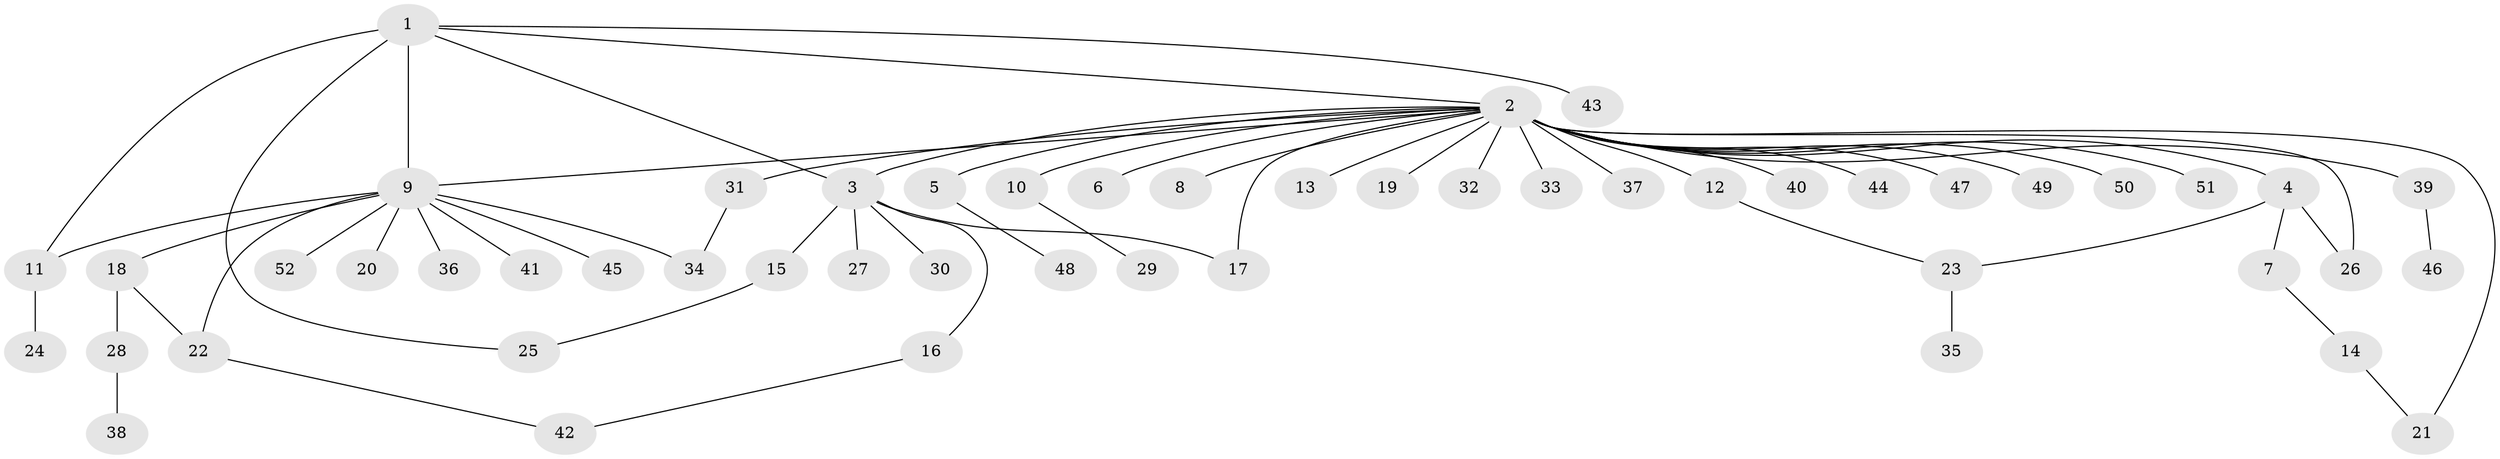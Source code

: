// original degree distribution, {8: 0.011627906976744186, 30: 0.011627906976744186, 4: 0.05813953488372093, 5: 0.011627906976744186, 1: 0.5348837209302325, 3: 0.20930232558139536, 13: 0.011627906976744186, 2: 0.1511627906976744}
// Generated by graph-tools (version 1.1) at 2025/50/03/04/25 22:50:38]
// undirected, 52 vertices, 62 edges
graph export_dot {
  node [color=gray90,style=filled];
  1;
  2;
  3;
  4;
  5;
  6;
  7;
  8;
  9;
  10;
  11;
  12;
  13;
  14;
  15;
  16;
  17;
  18;
  19;
  20;
  21;
  22;
  23;
  24;
  25;
  26;
  27;
  28;
  29;
  30;
  31;
  32;
  33;
  34;
  35;
  36;
  37;
  38;
  39;
  40;
  41;
  42;
  43;
  44;
  45;
  46;
  47;
  48;
  49;
  50;
  51;
  52;
  1 -- 2 [weight=1.0];
  1 -- 3 [weight=1.0];
  1 -- 9 [weight=1.0];
  1 -- 11 [weight=2.0];
  1 -- 25 [weight=1.0];
  1 -- 43 [weight=1.0];
  2 -- 3 [weight=2.0];
  2 -- 4 [weight=1.0];
  2 -- 5 [weight=1.0];
  2 -- 6 [weight=1.0];
  2 -- 8 [weight=1.0];
  2 -- 9 [weight=1.0];
  2 -- 10 [weight=1.0];
  2 -- 12 [weight=1.0];
  2 -- 13 [weight=1.0];
  2 -- 17 [weight=1.0];
  2 -- 19 [weight=1.0];
  2 -- 21 [weight=1.0];
  2 -- 26 [weight=2.0];
  2 -- 31 [weight=1.0];
  2 -- 32 [weight=1.0];
  2 -- 33 [weight=1.0];
  2 -- 37 [weight=1.0];
  2 -- 39 [weight=1.0];
  2 -- 40 [weight=1.0];
  2 -- 44 [weight=1.0];
  2 -- 47 [weight=1.0];
  2 -- 49 [weight=1.0];
  2 -- 50 [weight=1.0];
  2 -- 51 [weight=1.0];
  3 -- 15 [weight=1.0];
  3 -- 16 [weight=1.0];
  3 -- 17 [weight=1.0];
  3 -- 27 [weight=2.0];
  3 -- 30 [weight=1.0];
  4 -- 7 [weight=2.0];
  4 -- 23 [weight=1.0];
  4 -- 26 [weight=1.0];
  5 -- 48 [weight=1.0];
  7 -- 14 [weight=1.0];
  9 -- 11 [weight=1.0];
  9 -- 18 [weight=1.0];
  9 -- 20 [weight=1.0];
  9 -- 22 [weight=1.0];
  9 -- 34 [weight=1.0];
  9 -- 36 [weight=1.0];
  9 -- 41 [weight=1.0];
  9 -- 45 [weight=1.0];
  9 -- 52 [weight=1.0];
  10 -- 29 [weight=1.0];
  11 -- 24 [weight=1.0];
  12 -- 23 [weight=1.0];
  14 -- 21 [weight=1.0];
  15 -- 25 [weight=1.0];
  16 -- 42 [weight=1.0];
  18 -- 22 [weight=1.0];
  18 -- 28 [weight=1.0];
  22 -- 42 [weight=1.0];
  23 -- 35 [weight=2.0];
  28 -- 38 [weight=3.0];
  31 -- 34 [weight=1.0];
  39 -- 46 [weight=1.0];
}
